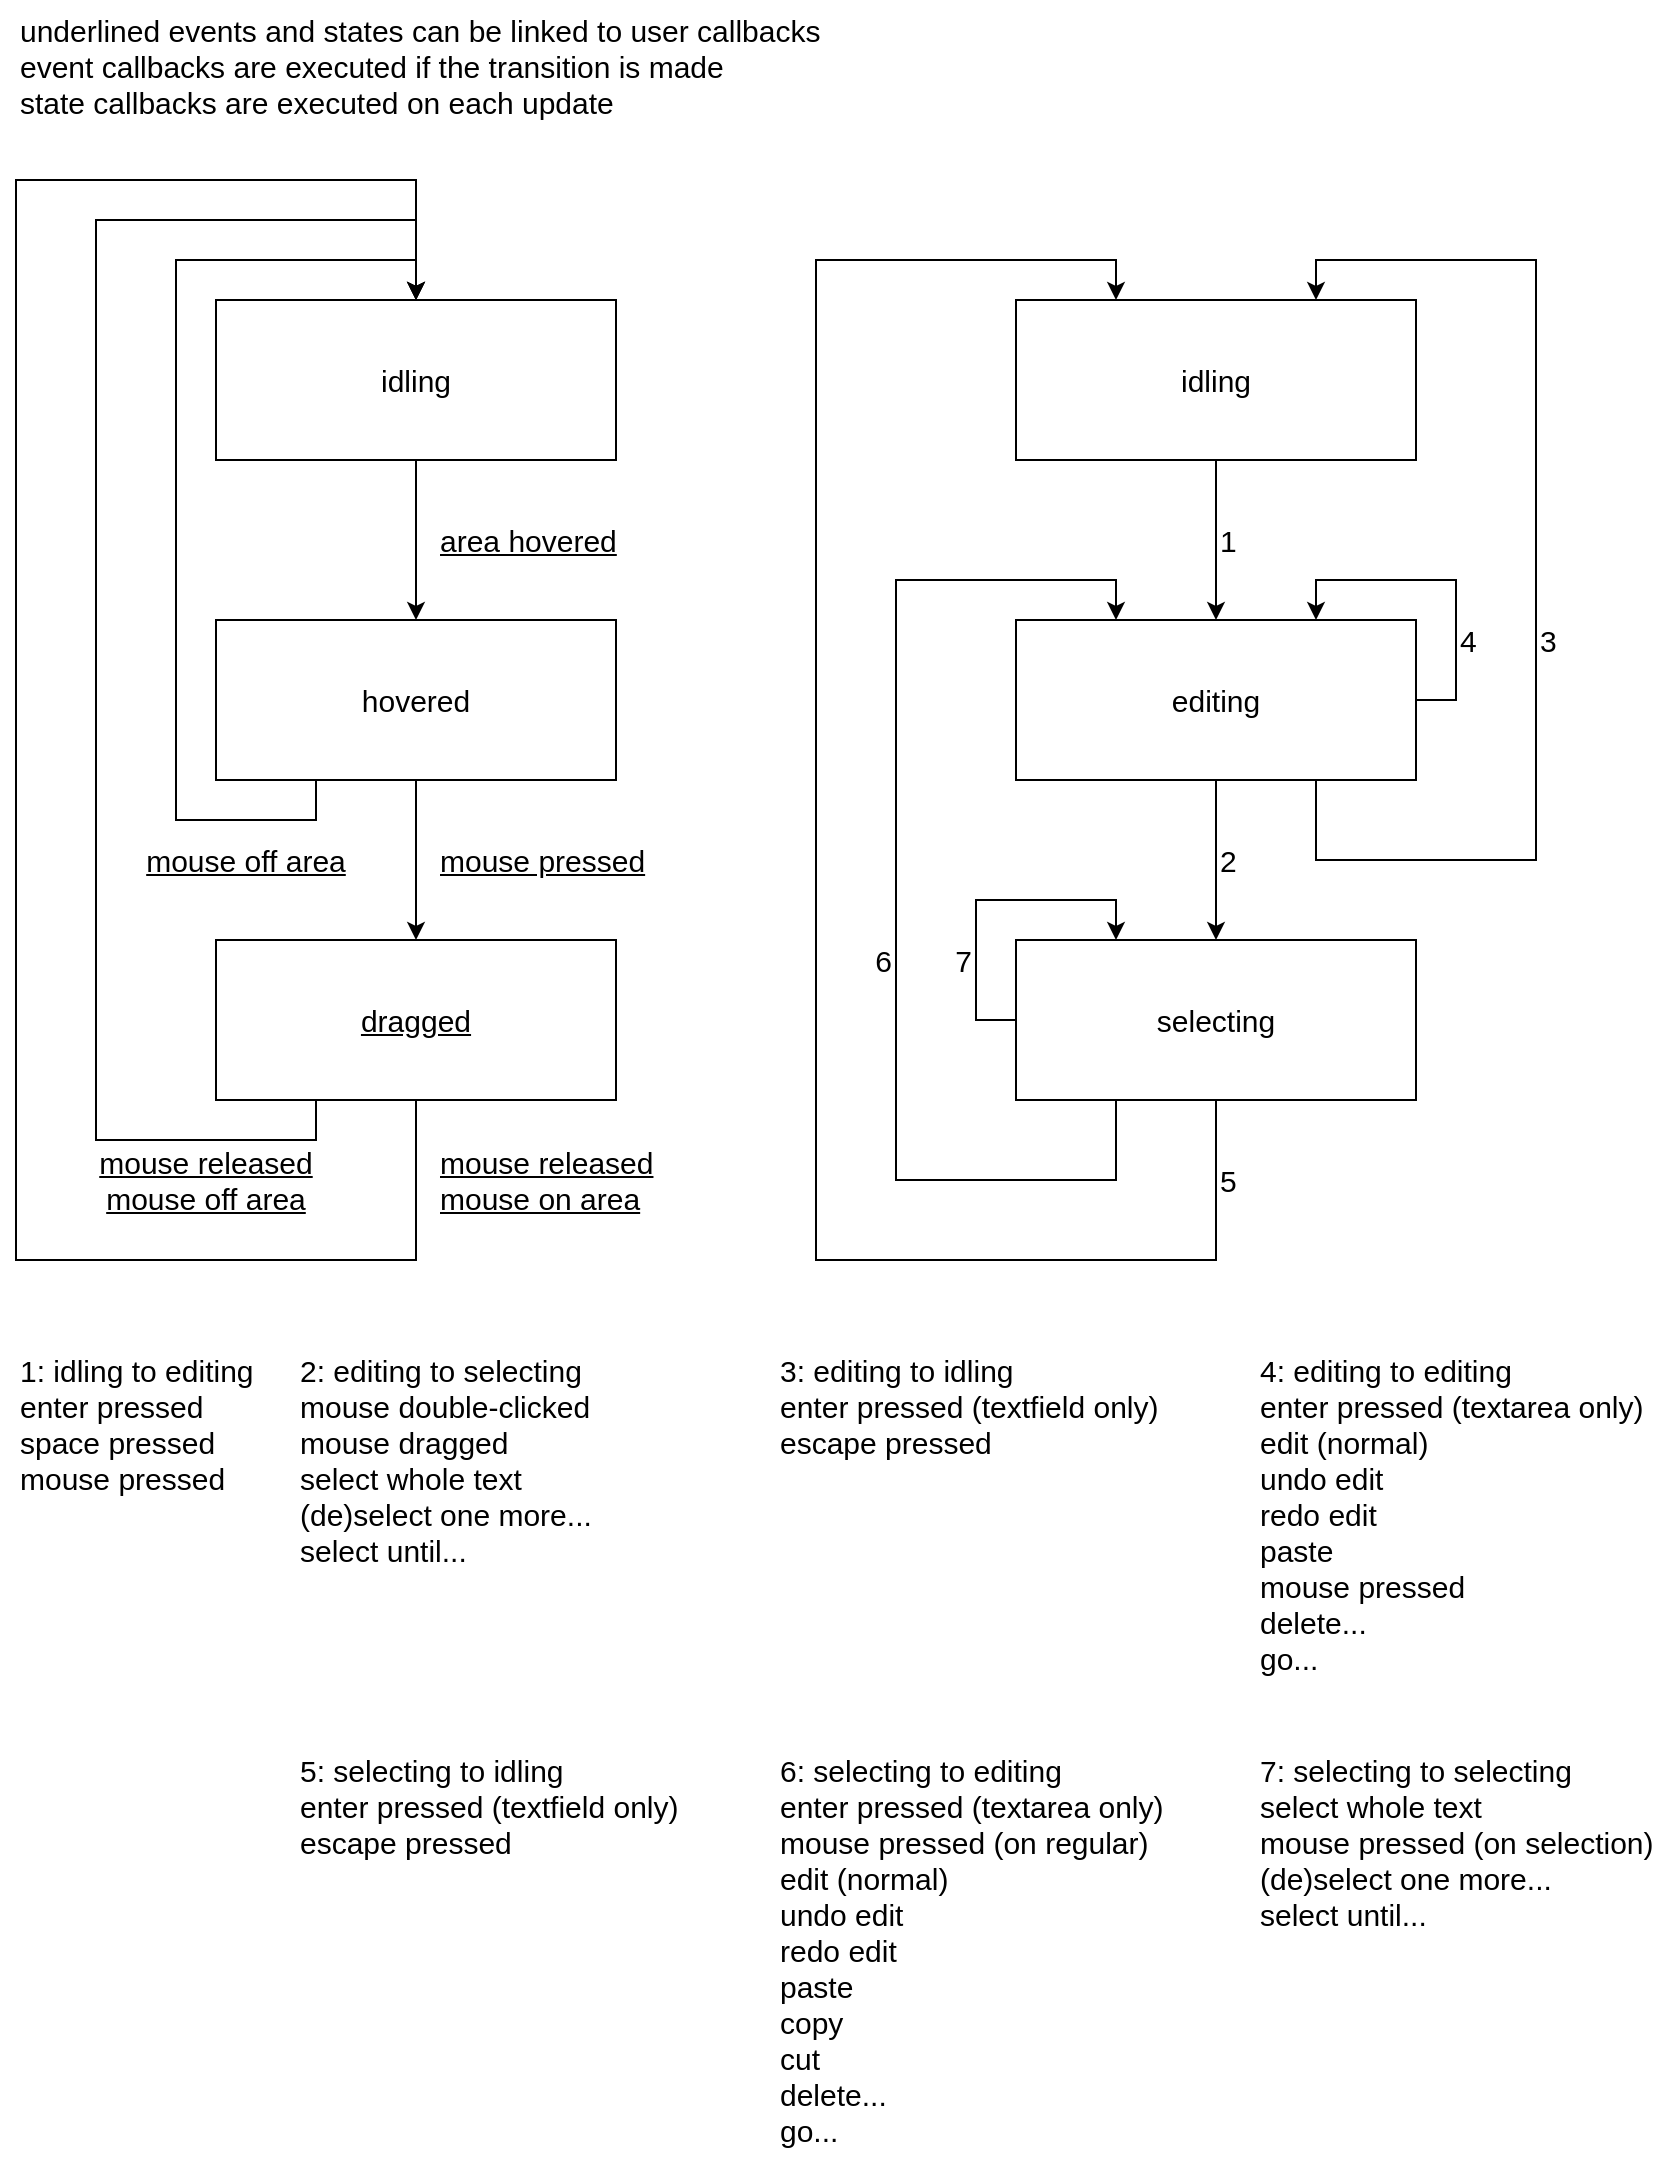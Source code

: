 <mxfile version="14.9.7" type="device"><diagram id="yxtmuPA9bO7irc0U-VMe" name="Page-1"><mxGraphModel dx="674" dy="845" grid="1" gridSize="10" guides="1" tooltips="1" connect="1" arrows="1" fold="1" page="1" pageScale="1" pageWidth="850" pageHeight="1100" math="0" shadow="0"><root><mxCell id="0"/><mxCell id="1" parent="0"/><mxCell id="QHd7Gi6Vupg07ZKO_uo1-6" style="edgeStyle=orthogonalEdgeStyle;rounded=0;orthogonalLoop=1;jettySize=auto;html=1;exitX=0.5;exitY=1;exitDx=0;exitDy=0;entryX=0.5;entryY=0;entryDx=0;entryDy=0;" parent="1" source="QHd7Gi6Vupg07ZKO_uo1-1" target="QHd7Gi6Vupg07ZKO_uo1-2" edge="1"><mxGeometry relative="1" as="geometry"/></mxCell><mxCell id="QHd7Gi6Vupg07ZKO_uo1-1" value="idling" style="rounded=0;whiteSpace=wrap;html=1;fontSize=15;" parent="1" vertex="1"><mxGeometry x="120" y="160" width="200" height="80" as="geometry"/></mxCell><mxCell id="QHd7Gi6Vupg07ZKO_uo1-7" style="edgeStyle=orthogonalEdgeStyle;rounded=0;orthogonalLoop=1;jettySize=auto;html=1;exitX=0.5;exitY=1;exitDx=0;exitDy=0;entryX=0.5;entryY=0;entryDx=0;entryDy=0;" parent="1" source="QHd7Gi6Vupg07ZKO_uo1-2" target="QHd7Gi6Vupg07ZKO_uo1-4" edge="1"><mxGeometry relative="1" as="geometry"><mxPoint x="220" y="480" as="targetPoint"/></mxGeometry></mxCell><mxCell id="QHd7Gi6Vupg07ZKO_uo1-19" style="edgeStyle=orthogonalEdgeStyle;rounded=0;orthogonalLoop=1;jettySize=auto;html=1;exitX=0.25;exitY=1;exitDx=0;exitDy=0;entryX=0.5;entryY=0;entryDx=0;entryDy=0;fontSize=15;" parent="1" source="QHd7Gi6Vupg07ZKO_uo1-2" target="QHd7Gi6Vupg07ZKO_uo1-1" edge="1"><mxGeometry relative="1" as="geometry"><Array as="points"><mxPoint x="170" y="420"/><mxPoint x="100" y="420"/><mxPoint x="100" y="140"/><mxPoint x="220" y="140"/></Array></mxGeometry></mxCell><mxCell id="QHd7Gi6Vupg07ZKO_uo1-2" value="hovered" style="rounded=0;whiteSpace=wrap;html=1;fontSize=15;" parent="1" vertex="1"><mxGeometry x="120" y="320" width="200" height="80" as="geometry"/></mxCell><mxCell id="QHd7Gi6Vupg07ZKO_uo1-18" style="edgeStyle=orthogonalEdgeStyle;rounded=0;orthogonalLoop=1;jettySize=auto;html=1;exitX=0.25;exitY=1;exitDx=0;exitDy=0;entryX=0.5;entryY=0;entryDx=0;entryDy=0;fontSize=15;" parent="1" source="QHd7Gi6Vupg07ZKO_uo1-4" target="QHd7Gi6Vupg07ZKO_uo1-1" edge="1"><mxGeometry relative="1" as="geometry"><Array as="points"><mxPoint x="170" y="580"/><mxPoint x="60" y="580"/><mxPoint x="60" y="120"/><mxPoint x="220" y="120"/></Array></mxGeometry></mxCell><mxCell id="QHd7Gi6Vupg07ZKO_uo1-4" value="dragged" style="rounded=0;whiteSpace=wrap;html=1;fontSize=15;fontStyle=4" parent="1" vertex="1"><mxGeometry x="120" y="480" width="200" height="80" as="geometry"/></mxCell><mxCell id="QHd7Gi6Vupg07ZKO_uo1-21" style="edgeStyle=orthogonalEdgeStyle;rounded=0;orthogonalLoop=1;jettySize=auto;html=1;entryX=0.5;entryY=0;entryDx=0;entryDy=0;fontSize=15;exitX=0.5;exitY=1;exitDx=0;exitDy=0;" parent="1" source="QHd7Gi6Vupg07ZKO_uo1-4" target="QHd7Gi6Vupg07ZKO_uo1-1" edge="1"><mxGeometry relative="1" as="geometry"><mxPoint x="220" y="720" as="sourcePoint"/><Array as="points"><mxPoint x="220" y="640"/><mxPoint x="20" y="640"/><mxPoint x="20" y="100"/><mxPoint x="220" y="100"/></Array></mxGeometry></mxCell><mxCell id="QHd7Gi6Vupg07ZKO_uo1-11" value="area hovered" style="text;html=1;strokeColor=none;fillColor=none;align=left;verticalAlign=middle;whiteSpace=wrap;rounded=0;fontSize=15;fontStyle=4" parent="1" vertex="1"><mxGeometry x="230" y="260" width="120" height="40" as="geometry"/></mxCell><mxCell id="QHd7Gi6Vupg07ZKO_uo1-13" value="mouse off area" style="text;html=1;strokeColor=none;fillColor=none;align=center;verticalAlign=middle;whiteSpace=wrap;rounded=0;fontSize=15;fontStyle=4" parent="1" vertex="1"><mxGeometry x="80" y="420" width="110" height="40" as="geometry"/></mxCell><mxCell id="QHd7Gi6Vupg07ZKO_uo1-14" value="mouse pressed" style="text;html=1;strokeColor=none;fillColor=none;align=left;verticalAlign=middle;whiteSpace=wrap;rounded=0;fontSize=15;fontStyle=4" parent="1" vertex="1"><mxGeometry x="230" y="420" width="120" height="40" as="geometry"/></mxCell><mxCell id="QHd7Gi6Vupg07ZKO_uo1-17" value="&lt;div&gt;mouse released&lt;/div&gt;&lt;div&gt;mouse on area&lt;/div&gt;" style="text;html=1;strokeColor=none;fillColor=none;align=left;verticalAlign=middle;whiteSpace=wrap;rounded=0;fontSize=15;fontStyle=4" parent="1" vertex="1"><mxGeometry x="230" y="580" width="120" height="40" as="geometry"/></mxCell><mxCell id="QHd7Gi6Vupg07ZKO_uo1-20" value="&lt;div&gt;mouse released&lt;/div&gt;&lt;div&gt;mouse off area&lt;/div&gt;" style="text;html=1;strokeColor=none;fillColor=none;align=center;verticalAlign=middle;whiteSpace=wrap;rounded=0;fontSize=15;fontStyle=4" parent="1" vertex="1"><mxGeometry x="60" y="580" width="110" height="40" as="geometry"/></mxCell><mxCell id="QHd7Gi6Vupg07ZKO_uo1-28" value="&lt;div&gt;underlined events and states can be linked to user callbacks&lt;/div&gt;&lt;div&gt;event callbacks are executed if the transition is made&lt;/div&gt;&lt;div&gt;state callbacks are executed on each update&lt;br&gt;&lt;/div&gt;" style="text;html=1;strokeColor=none;fillColor=none;align=left;verticalAlign=top;whiteSpace=wrap;rounded=0;dashed=1;fontSize=15;" parent="1" vertex="1"><mxGeometry x="20" y="10" width="420" height="110" as="geometry"/></mxCell><mxCell id="QHd7Gi6Vupg07ZKO_uo1-32" style="edgeStyle=orthogonalEdgeStyle;rounded=0;orthogonalLoop=1;jettySize=auto;html=1;exitX=0.5;exitY=1;exitDx=0;exitDy=0;entryX=0.5;entryY=0;entryDx=0;entryDy=0;fontSize=15;fontColor=#000000;" parent="1" source="QHd7Gi6Vupg07ZKO_uo1-29" target="QHd7Gi6Vupg07ZKO_uo1-30" edge="1"><mxGeometry relative="1" as="geometry"/></mxCell><mxCell id="QHd7Gi6Vupg07ZKO_uo1-29" value="idling" style="rounded=0;whiteSpace=wrap;html=1;fontSize=15;" parent="1" vertex="1"><mxGeometry x="520" y="160" width="200" height="80" as="geometry"/></mxCell><mxCell id="QHd7Gi6Vupg07ZKO_uo1-33" style="edgeStyle=orthogonalEdgeStyle;rounded=0;orthogonalLoop=1;jettySize=auto;html=1;exitX=0.5;exitY=1;exitDx=0;exitDy=0;entryX=0.5;entryY=0;entryDx=0;entryDy=0;fontSize=15;fontColor=#000000;" parent="1" source="QHd7Gi6Vupg07ZKO_uo1-30" target="QHd7Gi6Vupg07ZKO_uo1-31" edge="1"><mxGeometry relative="1" as="geometry"/></mxCell><mxCell id="QHd7Gi6Vupg07ZKO_uo1-39" style="edgeStyle=orthogonalEdgeStyle;rounded=0;orthogonalLoop=1;jettySize=auto;html=1;exitX=0.75;exitY=1;exitDx=0;exitDy=0;entryX=0.75;entryY=0;entryDx=0;entryDy=0;fontSize=15;fontColor=#000000;" parent="1" source="QHd7Gi6Vupg07ZKO_uo1-30" target="QHd7Gi6Vupg07ZKO_uo1-29" edge="1"><mxGeometry relative="1" as="geometry"><Array as="points"><mxPoint x="670" y="440"/><mxPoint x="780" y="440"/><mxPoint x="780" y="140"/><mxPoint x="670" y="140"/></Array></mxGeometry></mxCell><mxCell id="QHd7Gi6Vupg07ZKO_uo1-30" value="editing" style="rounded=0;whiteSpace=wrap;html=1;fontSize=15;" parent="1" vertex="1"><mxGeometry x="520" y="320" width="200" height="80" as="geometry"/></mxCell><mxCell id="d2F7eoWQYlhmcx9wK5Hv-22" style="edgeStyle=orthogonalEdgeStyle;rounded=0;orthogonalLoop=1;jettySize=auto;html=1;exitX=0.5;exitY=1;exitDx=0;exitDy=0;entryX=0.25;entryY=0;entryDx=0;entryDy=0;" edge="1" parent="1" source="QHd7Gi6Vupg07ZKO_uo1-31" target="QHd7Gi6Vupg07ZKO_uo1-29"><mxGeometry relative="1" as="geometry"><Array as="points"><mxPoint x="620" y="640"/><mxPoint x="420" y="640"/><mxPoint x="420" y="140"/><mxPoint x="570" y="140"/></Array></mxGeometry></mxCell><mxCell id="d2F7eoWQYlhmcx9wK5Hv-23" style="edgeStyle=orthogonalEdgeStyle;rounded=0;orthogonalLoop=1;jettySize=auto;html=1;exitX=0.25;exitY=1;exitDx=0;exitDy=0;entryX=0.25;entryY=0;entryDx=0;entryDy=0;" edge="1" parent="1" source="QHd7Gi6Vupg07ZKO_uo1-31" target="QHd7Gi6Vupg07ZKO_uo1-30"><mxGeometry relative="1" as="geometry"><Array as="points"><mxPoint x="570" y="600"/><mxPoint x="460" y="600"/><mxPoint x="460" y="300"/><mxPoint x="570" y="300"/></Array></mxGeometry></mxCell><mxCell id="QHd7Gi6Vupg07ZKO_uo1-31" value="selecting" style="rounded=0;whiteSpace=wrap;html=1;fontSize=15;" parent="1" vertex="1"><mxGeometry x="520" y="480" width="200" height="80" as="geometry"/></mxCell><mxCell id="d2F7eoWQYlhmcx9wK5Hv-1" value="1" style="text;html=1;strokeColor=none;fillColor=none;align=left;verticalAlign=middle;whiteSpace=wrap;rounded=0;fontSize=15;fontStyle=0" vertex="1" parent="1"><mxGeometry x="620" y="260" width="20" height="40" as="geometry"/></mxCell><mxCell id="d2F7eoWQYlhmcx9wK5Hv-2" value="3" style="text;html=1;strokeColor=none;fillColor=none;align=left;verticalAlign=middle;whiteSpace=wrap;rounded=0;fontSize=15;fontStyle=0" vertex="1" parent="1"><mxGeometry x="780" y="310" width="20" height="40" as="geometry"/></mxCell><mxCell id="d2F7eoWQYlhmcx9wK5Hv-3" value="2" style="text;html=1;strokeColor=none;fillColor=none;align=left;verticalAlign=middle;whiteSpace=wrap;rounded=0;fontSize=15;fontStyle=0" vertex="1" parent="1"><mxGeometry x="620" y="420" width="20" height="40" as="geometry"/></mxCell><mxCell id="d2F7eoWQYlhmcx9wK5Hv-4" value="7" style="text;html=1;strokeColor=none;fillColor=none;align=right;verticalAlign=middle;whiteSpace=wrap;rounded=0;fontSize=15;fontStyle=0" vertex="1" parent="1"><mxGeometry x="480" y="470" width="20" height="40" as="geometry"/></mxCell><mxCell id="d2F7eoWQYlhmcx9wK5Hv-5" value="&lt;div&gt;1: idling to editing&lt;br&gt;&lt;/div&gt;&lt;div&gt;enter pressed&lt;br&gt;&lt;/div&gt;&lt;div&gt;space pressed&lt;/div&gt;&lt;div&gt;mouse pressed&lt;/div&gt;" style="text;html=1;strokeColor=none;fillColor=none;align=left;verticalAlign=top;whiteSpace=wrap;rounded=0;dashed=1;fontSize=15;" vertex="1" parent="1"><mxGeometry x="20" y="680" width="140" height="200" as="geometry"/></mxCell><mxCell id="d2F7eoWQYlhmcx9wK5Hv-6" value="&lt;div&gt;2: editing to selecting&lt;br&gt;&lt;/div&gt;&lt;div&gt;mouse double-clicked&lt;/div&gt;&lt;div&gt;mouse dragged&lt;br&gt;&lt;/div&gt;&lt;div&gt;select whole text&lt;br&gt;&lt;/div&gt;&lt;div&gt;(de)select one more...&lt;br&gt;&lt;/div&gt;&lt;div&gt;select until...&lt;br&gt;&lt;/div&gt;" style="text;html=1;strokeColor=none;fillColor=none;align=left;verticalAlign=top;whiteSpace=wrap;rounded=0;dashed=1;fontSize=15;" vertex="1" parent="1"><mxGeometry x="160" y="680" width="200" height="200" as="geometry"/></mxCell><mxCell id="d2F7eoWQYlhmcx9wK5Hv-7" value="&lt;div&gt;3: editing to idling&lt;br&gt;&lt;/div&gt;&lt;div&gt;enter pressed (textfield only)&lt;/div&gt;&lt;div&gt;escape pressed&lt;br&gt;&lt;/div&gt;" style="text;html=1;strokeColor=none;fillColor=none;align=left;verticalAlign=top;whiteSpace=wrap;rounded=0;dashed=1;fontSize=15;" vertex="1" parent="1"><mxGeometry x="400" y="680" width="200" height="200" as="geometry"/></mxCell><mxCell id="d2F7eoWQYlhmcx9wK5Hv-8" value="&lt;div&gt;4: editing to editing&lt;br&gt;&lt;/div&gt;&lt;div&gt;enter pressed (textarea only)&lt;/div&gt;&lt;div&gt;edit (normal)&lt;br&gt;&lt;/div&gt;&lt;div&gt;undo edit&lt;/div&gt;&lt;div&gt;redo edit&lt;/div&gt;&lt;div&gt;paste&lt;/div&gt;&lt;div&gt;mouse pressed&lt;/div&gt;&lt;div&gt;delete...&lt;/div&gt;&lt;div&gt;go...&lt;br&gt;&lt;/div&gt;&lt;div&gt;&lt;br&gt;&lt;/div&gt;" style="text;html=1;strokeColor=none;fillColor=none;align=left;verticalAlign=top;whiteSpace=wrap;rounded=0;dashed=1;fontSize=15;" vertex="1" parent="1"><mxGeometry x="640" y="680" width="200" height="200" as="geometry"/></mxCell><mxCell id="d2F7eoWQYlhmcx9wK5Hv-9" style="edgeStyle=orthogonalEdgeStyle;rounded=0;orthogonalLoop=1;jettySize=auto;html=1;exitX=1;exitY=0.5;exitDx=0;exitDy=0;entryX=0.75;entryY=0;entryDx=0;entryDy=0;" edge="1" parent="1" source="QHd7Gi6Vupg07ZKO_uo1-30" target="QHd7Gi6Vupg07ZKO_uo1-30"><mxGeometry relative="1" as="geometry"><Array as="points"><mxPoint x="740" y="360"/><mxPoint x="740" y="300"/><mxPoint x="670" y="300"/></Array></mxGeometry></mxCell><mxCell id="d2F7eoWQYlhmcx9wK5Hv-10" style="edgeStyle=orthogonalEdgeStyle;rounded=0;orthogonalLoop=1;jettySize=auto;html=1;exitX=0;exitY=0.5;exitDx=0;exitDy=0;entryX=0.25;entryY=0;entryDx=0;entryDy=0;" edge="1" parent="1" source="QHd7Gi6Vupg07ZKO_uo1-31" target="QHd7Gi6Vupg07ZKO_uo1-31"><mxGeometry relative="1" as="geometry"><Array as="points"><mxPoint x="500" y="520"/><mxPoint x="500" y="460"/><mxPoint x="570" y="460"/></Array></mxGeometry></mxCell><mxCell id="d2F7eoWQYlhmcx9wK5Hv-13" value="4" style="text;html=1;strokeColor=none;fillColor=none;align=left;verticalAlign=middle;whiteSpace=wrap;rounded=0;fontSize=15;fontStyle=0" vertex="1" parent="1"><mxGeometry x="740" y="310" width="20" height="40" as="geometry"/></mxCell><mxCell id="d2F7eoWQYlhmcx9wK5Hv-14" value="6" style="text;html=1;strokeColor=none;fillColor=none;align=right;verticalAlign=middle;whiteSpace=wrap;rounded=0;fontSize=15;fontStyle=0" vertex="1" parent="1"><mxGeometry x="440" y="470" width="20" height="40" as="geometry"/></mxCell><mxCell id="d2F7eoWQYlhmcx9wK5Hv-16" value="&lt;div&gt;5: selecting to idling&lt;br&gt;&lt;/div&gt;&lt;div&gt;enter pressed (textfield only)&lt;/div&gt;&lt;div&gt;escape pressed&lt;br&gt;&lt;/div&gt;" style="text;html=1;strokeColor=none;fillColor=none;align=left;verticalAlign=top;whiteSpace=wrap;rounded=0;dashed=1;fontSize=15;" vertex="1" parent="1"><mxGeometry x="160" y="880" width="200" height="210" as="geometry"/></mxCell><mxCell id="d2F7eoWQYlhmcx9wK5Hv-17" value="&lt;div&gt;6: selecting to editing&lt;/div&gt;&lt;div&gt;enter pressed (textarea only)&lt;/div&gt;&lt;div&gt;mouse pressed (on regular)&lt;/div&gt;&lt;div&gt;edit (normal)&lt;/div&gt;&lt;div&gt;undo edit&lt;/div&gt;&lt;div&gt;redo edit&lt;/div&gt;&lt;div&gt;paste&lt;/div&gt;&lt;div&gt;copy&lt;/div&gt;&lt;div&gt;cut&lt;br&gt;&lt;/div&gt;&lt;div&gt;delete...&lt;/div&gt;&lt;div&gt;go...&lt;br&gt;&lt;/div&gt;" style="text;html=1;strokeColor=none;fillColor=none;align=left;verticalAlign=top;whiteSpace=wrap;rounded=0;dashed=1;fontSize=15;" vertex="1" parent="1"><mxGeometry x="400" y="880" width="200" height="210" as="geometry"/></mxCell><mxCell id="d2F7eoWQYlhmcx9wK5Hv-21" value="&lt;div align=&quot;left&quot;&gt;5&lt;/div&gt;" style="text;html=1;strokeColor=none;fillColor=none;align=left;verticalAlign=middle;whiteSpace=wrap;rounded=0;fontSize=15;fontStyle=0" vertex="1" parent="1"><mxGeometry x="620" y="580" width="20" height="40" as="geometry"/></mxCell><mxCell id="d2F7eoWQYlhmcx9wK5Hv-24" value="&lt;div&gt;7: selecting to selecting&lt;br&gt;&lt;/div&gt;&lt;div&gt;select whole text&lt;/div&gt;&lt;div&gt;mouse pressed (on selection)&lt;/div&gt;&lt;div&gt;(de)select one more...&lt;/div&gt;&lt;div&gt;select until...&lt;br&gt;&lt;/div&gt;" style="text;html=1;strokeColor=none;fillColor=none;align=left;verticalAlign=top;whiteSpace=wrap;rounded=0;dashed=1;fontSize=15;" vertex="1" parent="1"><mxGeometry x="640" y="880" width="200" height="210" as="geometry"/></mxCell></root></mxGraphModel></diagram></mxfile>